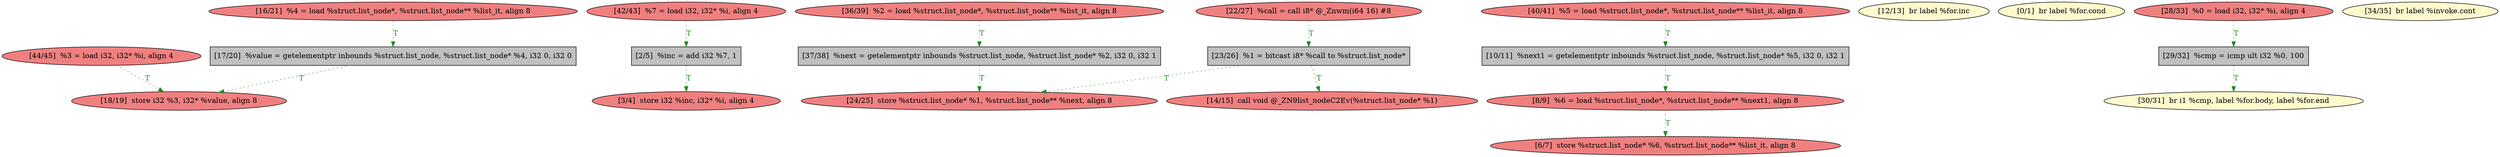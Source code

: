 
digraph G {


node825 [fillcolor=lightcoral,label="[44/45]  %3 = load i32, i32* %i, align 4",shape=ellipse,style=filled ]
node824 [fillcolor=lightcoral,label="[42/43]  %7 = load i32, i32* %i, align 4",shape=ellipse,style=filled ]
node822 [fillcolor=grey,label="[23/26]  %1 = bitcast i8* %call to %struct.list_node*",shape=rectangle,style=filled ]
node821 [fillcolor=grey,label="[37/38]  %next = getelementptr inbounds %struct.list_node, %struct.list_node* %2, i32 0, i32 1",shape=rectangle,style=filled ]
node820 [fillcolor=lightcoral,label="[40/41]  %5 = load %struct.list_node*, %struct.list_node** %list_it, align 8",shape=ellipse,style=filled ]
node808 [fillcolor=lemonchiffon,label="[12/13]  br label %for.inc",shape=ellipse,style=filled ]
node815 [fillcolor=lightcoral,label="[18/19]  store i32 %3, i32* %value, align 8",shape=ellipse,style=filled ]
node819 [fillcolor=lightcoral,label="[36/39]  %2 = load %struct.list_node*, %struct.list_node** %list_it, align 8",shape=ellipse,style=filled ]
node807 [fillcolor=grey,label="[10/11]  %next1 = getelementptr inbounds %struct.list_node, %struct.list_node* %5, i32 0, i32 1",shape=rectangle,style=filled ]
node806 [fillcolor=lightcoral,label="[8/9]  %6 = load %struct.list_node*, %struct.list_node** %next1, align 8",shape=ellipse,style=filled ]
node805 [fillcolor=lightcoral,label="[6/7]  store %struct.list_node* %6, %struct.list_node** %list_it, align 8",shape=ellipse,style=filled ]
node803 [fillcolor=lemonchiffon,label="[0/1]  br label %for.cond",shape=ellipse,style=filled ]
node823 [fillcolor=lightcoral,label="[24/25]  store %struct.list_node* %1, %struct.list_node** %next, align 8",shape=ellipse,style=filled ]
node804 [fillcolor=grey,label="[2/5]  %inc = add i32 %7, 1",shape=rectangle,style=filled ]
node818 [fillcolor=lemonchiffon,label="[30/31]  br i1 %cmp, label %for.body, label %for.end",shape=ellipse,style=filled ]
node809 [fillcolor=lightcoral,label="[14/15]  call void @_ZN9list_nodeC2Ev(%struct.list_node* %1)",shape=ellipse,style=filled ]
node810 [fillcolor=lightcoral,label="[16/21]  %4 = load %struct.list_node*, %struct.list_node** %list_it, align 8",shape=ellipse,style=filled ]
node811 [fillcolor=lightcoral,label="[22/27]  %call = call i8* @_Znwm(i64 16) #8",shape=ellipse,style=filled ]
node812 [fillcolor=grey,label="[17/20]  %value = getelementptr inbounds %struct.list_node, %struct.list_node* %4, i32 0, i32 0",shape=rectangle,style=filled ]
node816 [fillcolor=lemonchiffon,label="[34/35]  br label %invoke.cont",shape=ellipse,style=filled ]
node813 [fillcolor=lightcoral,label="[28/33]  %0 = load i32, i32* %i, align 4",shape=ellipse,style=filled ]
node814 [fillcolor=grey,label="[29/32]  %cmp = icmp ult i32 %0, 100",shape=rectangle,style=filled ]
node817 [fillcolor=lightcoral,label="[3/4]  store i32 %inc, i32* %i, align 4",shape=ellipse,style=filled ]

node812->node815 [style=dotted,color=forestgreen,label="T",fontcolor=forestgreen ]
node813->node814 [style=dotted,color=forestgreen,label="T",fontcolor=forestgreen ]
node820->node807 [style=dotted,color=forestgreen,label="T",fontcolor=forestgreen ]
node807->node806 [style=dotted,color=forestgreen,label="T",fontcolor=forestgreen ]
node810->node812 [style=dotted,color=forestgreen,label="T",fontcolor=forestgreen ]
node811->node822 [style=dotted,color=forestgreen,label="T",fontcolor=forestgreen ]
node825->node815 [style=dotted,color=forestgreen,label="T",fontcolor=forestgreen ]
node804->node817 [style=dotted,color=forestgreen,label="T",fontcolor=forestgreen ]
node806->node805 [style=dotted,color=forestgreen,label="T",fontcolor=forestgreen ]
node824->node804 [style=dotted,color=forestgreen,label="T",fontcolor=forestgreen ]
node822->node823 [style=dotted,color=forestgreen,label="T",fontcolor=forestgreen ]
node822->node809 [style=dotted,color=forestgreen,label="T",fontcolor=forestgreen ]
node821->node823 [style=dotted,color=forestgreen,label="T",fontcolor=forestgreen ]
node819->node821 [style=dotted,color=forestgreen,label="T",fontcolor=forestgreen ]
node814->node818 [style=dotted,color=forestgreen,label="T",fontcolor=forestgreen ]


}

